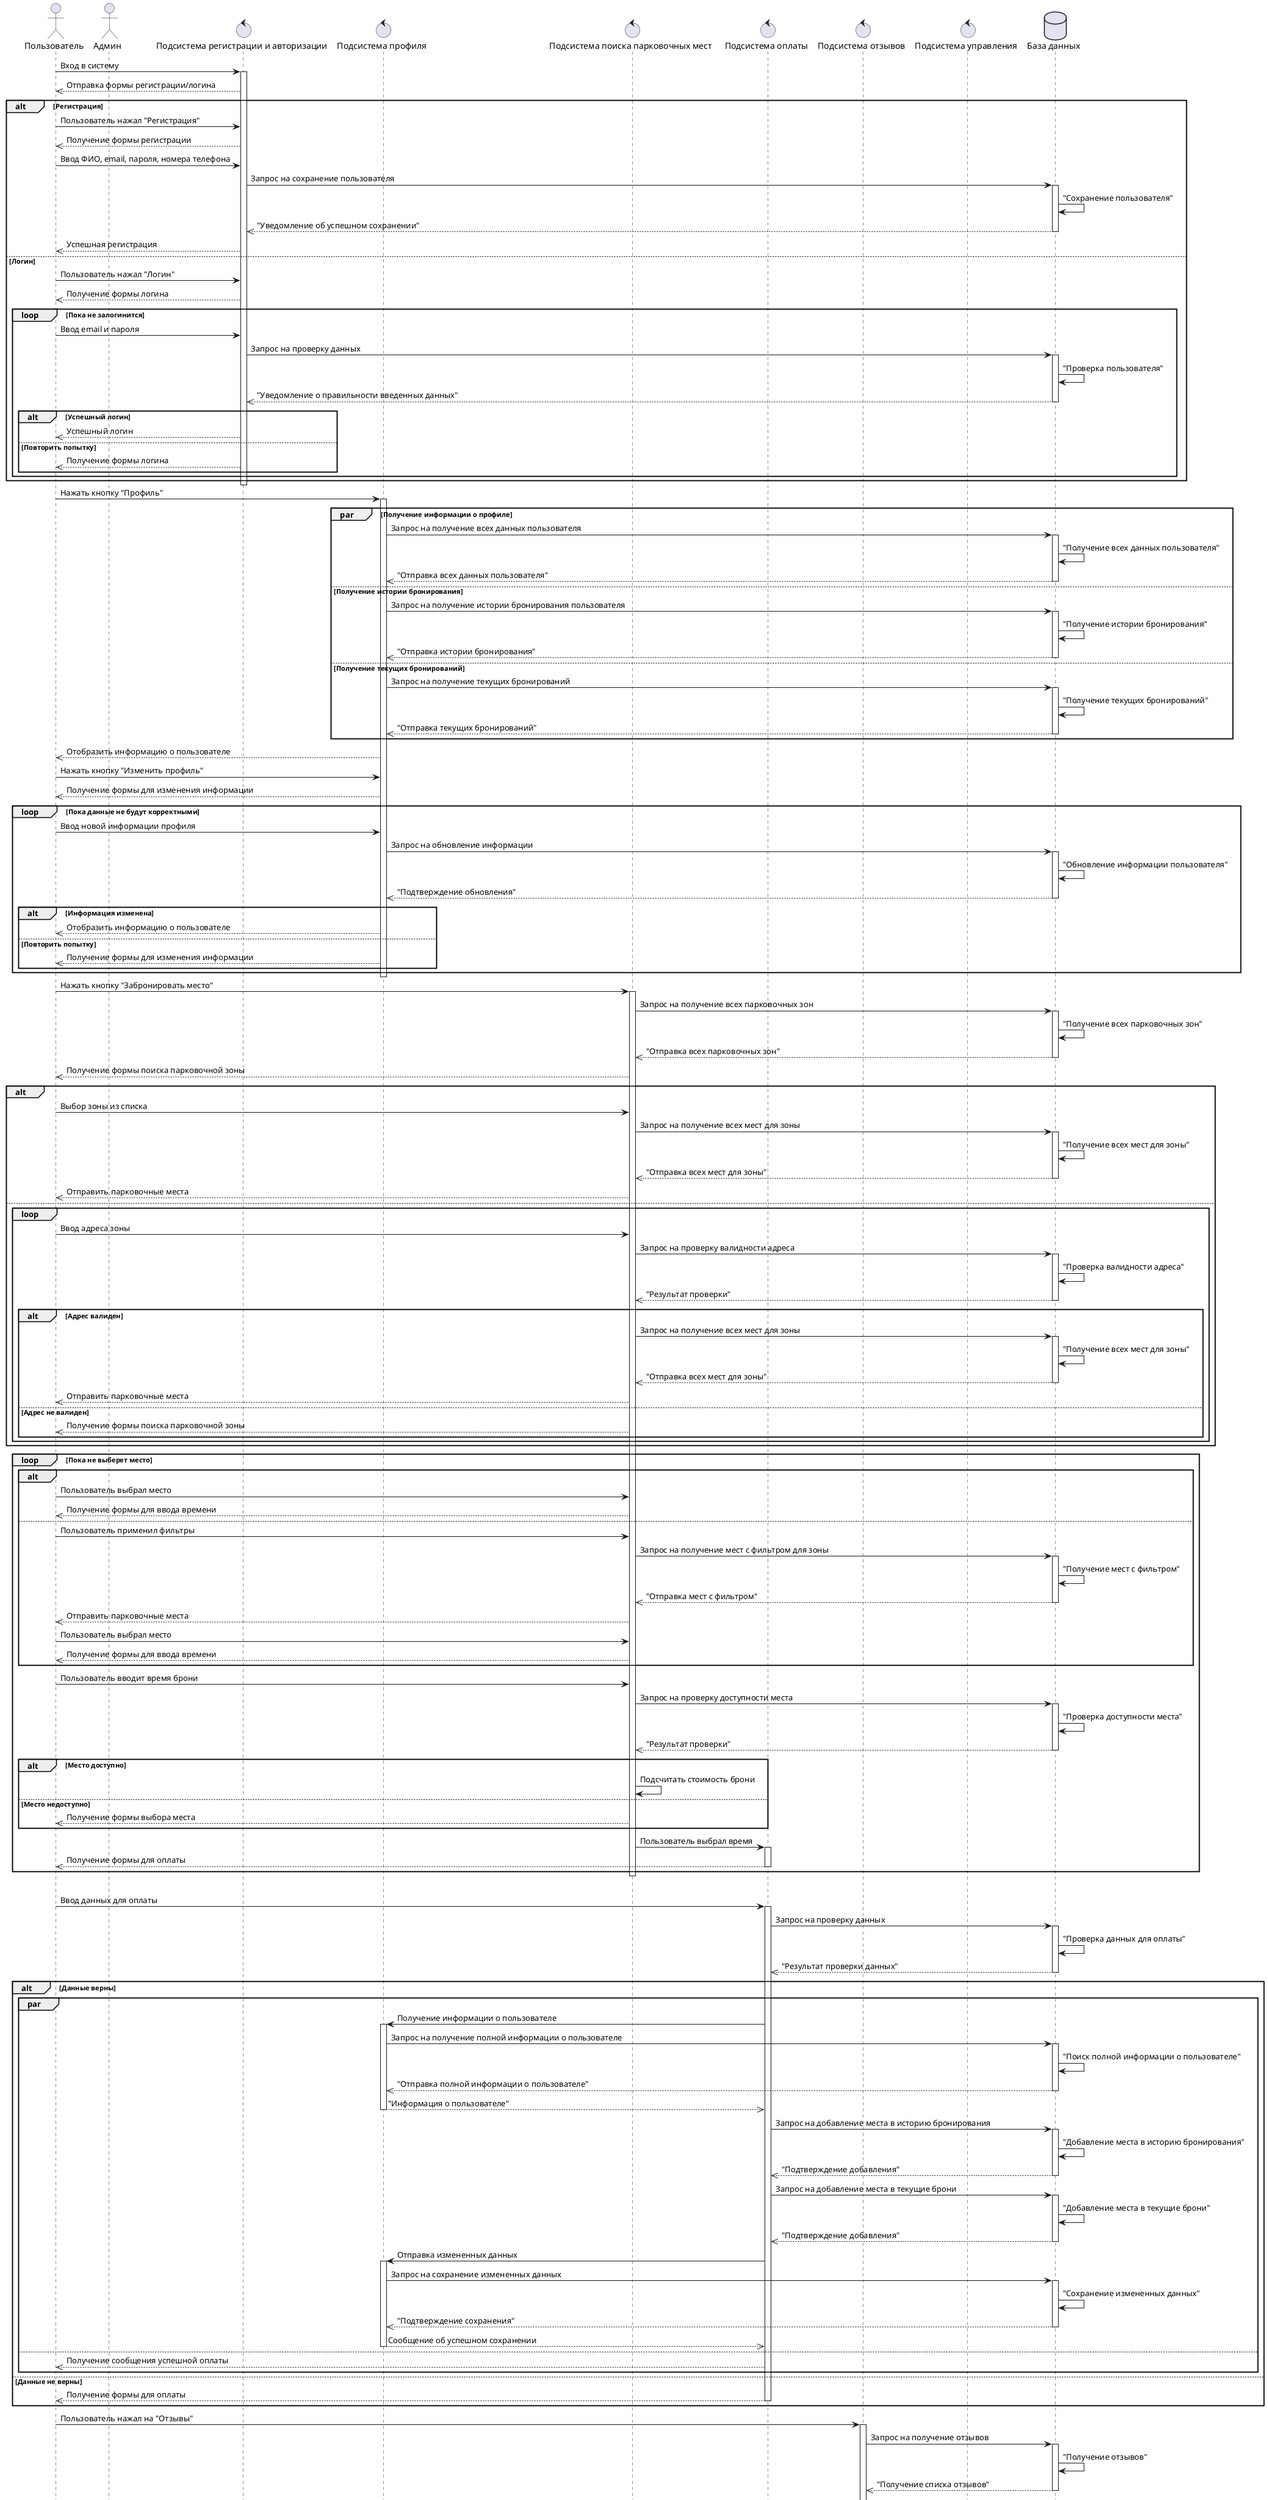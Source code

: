 @startuml
actor User as "Пользователь"
actor Admin as "Админ"
control "Подсистема регистрации и авторизации" as AuthSubsystem
control "Подсистема профиля" as ProfileSubsystem
control "Подсистема поиска парковочных мест" as SearchSubsystem
control "Подсистема оплаты" as PaymentSubsystem
control "Подсистема отзывов" as ReviewSubsystem
control "Подсистема управления" as ManagementSubsystem
database "База данных" as DataBase

User -> AuthSubsystem: Вход в систему
activate AuthSubsystem
AuthSubsystem -->> User: Отправка формы регистрации/логина
alt Регистрация
  User -> AuthSubsystem: Пользователь нажал "Регистрация"
  AuthSubsystem -->> User: Получение формы регистрации
  User -> AuthSubsystem: Ввод ФИО, email, пароля, номера телефона
  AuthSubsystem -> DataBase: Запрос на сохранение пользователя
  activate DataBase
  DataBase -> DataBase: "Cохранение пользователя"
  DataBase -->> AuthSubsystem: "Уведомление об успешном сохранении"
  deactivate DataBase
  AuthSubsystem -->> User: Успешная регистрация
else Логин
  User -> AuthSubsystem: Пользователь нажал "Логин"
  AuthSubsystem -->> User: Получение формы логина
  loop Пока не залогинится
  User -> AuthSubsystem: Ввод email и пароля
  AuthSubsystem -> DataBase: Запрос на проверку данных
  activate DataBase
  DataBase -> DataBase: "Проверка пользователя"
  DataBase -->> AuthSubsystem: "Уведомление о правильности введенных данных"
  deactivate DataBase
    alt Успешный логин
      AuthSubsystem -->> User: Успешный логин
    else Повторить попытку
      AuthSubsystem -->> User: Получение формы логина
    end
  end
end
deactivate AuthSubsystem

User -> ProfileSubsystem: Нажать кнопку "Профиль"
activate ProfileSubsystem
par Получение информации о профиле
  ProfileSubsystem -> DataBase: Запрос на получение всех данных пользователя
  activate DataBase
  DataBase -> DataBase: "Получение всех данных пользователя"
  DataBase -->> ProfileSubsystem: "Отправка всех данных пользователя"
  deactivate DataBase
else Получение истории бронирования
  ProfileSubsystem -> DataBase: Запрос на получение истории бронирования пользователя
  activate DataBase
  DataBase -> DataBase: "Получение истории бронирования"
  DataBase -->> ProfileSubsystem: "Отправка истории бронирования"
  deactivate DataBase
else Получение текущих бронирований
  ProfileSubsystem -> DataBase: Запрос на получение текущих бронирований
  activate DataBase
  DataBase -> DataBase: "Получение текущих бронирований"
  DataBase -->> ProfileSubsystem: "Отправка текущих бронирований"
  deactivate DataBase
end
ProfileSubsystem -->> User: Отобразить информацию о пользователе
User -> ProfileSubsystem: Нажать кнопку "Изменить профиль"
ProfileSubsystem -->> User: Получение формы для изменения информации
loop Пока данные не будут корректными
  User -> ProfileSubsystem: Ввод новой информации профиля
  ProfileSubsystem -> DataBase: Запрос на обновление информации
    activate DataBase
    DataBase -> DataBase: "Обновление информации пользователя"
    DataBase -->> ProfileSubsystem: "Подтверждение обновления"
    deactivate DataBase
  alt Информация изменена
    ProfileSubsystem -->> User: Отобразить информацию о пользователе
  else Повторить попытку
    ProfileSubsystem -->> User: Получение формы для изменения информации
  end
end
deactivate ProfileSubsystem

User -> SearchSubsystem: Нажать кнопку "Забронировать место"
activate SearchSubsystem
SearchSubsystem -> DataBase: Запрос на получение всех парковочных зон
activate DataBase
DataBase -> DataBase: "Получение всех парковочных зон"
DataBase -->> SearchSubsystem: "Отправка всех парковочных зон"
deactivate DataBase
SearchSubsystem -->> User: Получение формы поиска парковочной зоны
alt
  User -> SearchSubsystem: Выбор зоны из списка
  SearchSubsystem -> DataBase: Запрос на получение всех мест для зоны
    activate DataBase
    DataBase -> DataBase: "Получение всех мест для зоны"
    DataBase -->> SearchSubsystem: "Отправка всех мест для зоны"
    deactivate DataBase
  SearchSubsystem -->> User: Отправить парковочные места
else
  loop
    User -> SearchSubsystem: Ввод адреса зоны
     SearchSubsystem -> DataBase: Запрос на проверку валидности адреса
        activate DataBase
        DataBase -> DataBase: "Проверка валидности адреса"
        DataBase -->> SearchSubsystem: "Результат проверки"
        deactivate DataBase
    alt Адрес валиден
     SearchSubsystem -> DataBase: Запрос на получение всех мест для зоны
           activate DataBase
           DataBase -> DataBase: "Получение всех мест для зоны"
           DataBase -->> SearchSubsystem: "Отправка всех мест для зоны"
           deactivate DataBase
      SearchSubsystem -->> User: Отправить парковочные места
    else Адрес не валиден
      SearchSubsystem -->> User: Получение формы поиска парковочной зоны
    end
  end
end
loop Пока не выберет место
alt
  User -> SearchSubsystem: Пользователь выбрал место
  SearchSubsystem -->> User: Получение формы для ввода времени
else
  User -> SearchSubsystem: Пользователь применил фильтры
    SearchSubsystem -> DataBase: Запрос на получение мест с фильтром для зоны
    activate DataBase
    DataBase -> DataBase: "Получение мест с фильтром"
    DataBase -->> SearchSubsystem: "Отправка мест с фильтром"
    deactivate DataBase
  SearchSubsystem -->> User: Отправить парковочные места
  User -> SearchSubsystem: Пользователь выбрал место
  SearchSubsystem -->> User: Получение формы для ввода времени
end

User -> SearchSubsystem: Пользователь вводит время брони
SearchSubsystem -> DataBase: Запрос на проверку доступности места
activate DataBase
DataBase -> DataBase: "Проверка доступности места"
DataBase -->> SearchSubsystem: "Результат проверки"
deactivate DataBase
alt Место доступно
  SearchSubsystem-> SearchSubsystem: Подсчитать стоимость брони
else Место недоступно
  SearchSubsystem -->> User: Получение формы выбора места
end
  SearchSubsystem -> PaymentSubsystem: Пользователь выбрал время
  activate PaymentSubsystem
  PaymentSubsystem -->> User: Получение формы для оплаты
  deactivate PaymentSubsystem
end
deactivate SearchSubsystem

loop
  User -> PaymentSubsystem: Ввод данных для оплаты
  activate PaymentSubsystem
  PaymentSubsystem -> DataBase: Запрос на проверку данных
  activate DataBase
  DataBase -> DataBase: "Проверка данных для оплаты"
  DataBase -->> PaymentSubsystem: "Результат проверки данных"
  deactivate DataBase
  alt Данные верны
    par
      PaymentSubsystem -> ProfileSubsystem: Получение информации о пользователе
      activate ProfileSubsystem
      ProfileSubsystem -> DataBase: Запрос на получение полной информации о пользователе
      activate DataBase
      DataBase -> DataBase: "Поиск полной информации о пользователе"
      DataBase -->> ProfileSubsystem: "Отправка полной информации о пользователе"
      deactivate DataBase
      ProfileSubsystem -->> PaymentSubsystem: "Информация о пользователе"
      deactivate ProfileSubsystem
      PaymentSubsystem -> DataBase: Запрос на добавление места в историю бронирования
      activate DataBase
      DataBase -> DataBase: "Добавление места в историю бронирования"
      DataBase -->> PaymentSubsystem: "Подтверждение добавления"
      deactivate DataBase
      PaymentSubsystem -> DataBase: Запрос на добавление места в текущие брони
      activate DataBase
      DataBase -> DataBase: "Добавление места в текущие брони"
      DataBase -->> PaymentSubsystem: "Подтверждение добавления"
      deactivate DataBase
      PaymentSubsystem -> ProfileSubsystem: Отправка измененных данных
      activate ProfileSubsystem
      ProfileSubsystem -> DataBase: Запрос на сохранение измененных данных
      activate DataBase
      DataBase -> DataBase: "Сохранение измененных данных"
      DataBase -->> ProfileSubsystem: "Подтверждение сохранения"
      deactivate DataBase
      ProfileSubsystem -->> PaymentSubsystem: Сообщение об успешном сохранении
      deactivate ProfileSubsystem
    else
      PaymentSubsystem -->> User: Получение сообщения успешной оплаты
    end
  else Данные не верны
    PaymentSubsystem -->> User: Получение формы для оплаты
    deactivate PaymentSubsystem
end
User -> ReviewSubsystem: Пользователь нажал на "Отзывы"
activate ReviewSubsystem
ReviewSubsystem -> DataBase: Запрос на получение отзывов
activate DataBase
DataBase -> DataBase: "Получение отзывов"
DataBase -->> ReviewSubsystem: "Получение списка отзывов"
deactivate DataBase
ReviewSubsystem -->> User: Получение списка отзывов
User -> ReviewSubsystem: Пользователь нажал "Написать отзыв"
ReviewSubsystem -->> User: Получение формы для написания отзывов
User -> ReviewSubsystem: Ввод отзыва и рейтинга
ReviewSubsystem -> DataBase: Запрос на сохранение отзыва
activate DataBase
DataBase -> DataBase: "Сохранение отзыва"
DataBase -->> ReviewSubsystem: "Подтверждение сохранения отзыва"
deactivate DataBase
ReviewSubsystem -->> User: Получени списка отзывов
deactivate ReviewSubsystem

Admin -> ManagementSubsystem: Админ нажал кнопку "Парковочные зоны"
activate ManagementSubsystem
ManagementSubsystem -->> Admin: Получение формы управления парковочными зонами
alt Создание зоны
  Admin -> ManagementSubsystem: Админ нажал кнопку "Создать"
  ManagementSubsystem -->> Admin: Получение формы создания зоны
  Admin -> ManagementSubsystem: Админ ввел данные для новой зоны
  ManagementSubsystem -> SearchSubsystem: Запрос на добавление новой зоны
  activate SearchSubsystem
    SearchSubsystem -> DataBase: Запрос на добавление зоны
    activate DataBase
    DataBase -> DataBase: "Сохранение зоны"
    DataBase -->> SearchSubsystem: "Подтверждение сохранения зоны"
    deactivate DataBase
  SearchSubsystem -->> ManagementSubsystem: Подтверждение добавления новой зоны
  deactivate SearchSubsystem
  ManagementSubsystem -->> Admin: Получение формы управления парковочными зонами
else Редактирование зоны
  Admin -> ManagementSubsystem: Админ нажал кнопку "Редактировать"
  ManagementSubsystem -> SearchSubsystem: Запрос на получени всех зон
  activate SearchSubsystem
    SearchSubsystem -> DataBase: Запрос на получени всех зон
    activate DataBase
    DataBase -> DataBase: "Получени всех зон"
    DataBase -->> SearchSubsystem: "Возвращение всех зон"
    deactivate DataBase
  SearchSubsystem -->> ManagementSubsystem: Вовзращение всех зон
  deactivate SearchSubsystem
  ManagementSubsystem -->> Admin: Получение формы редактирования зон со всеми зонами
  Admin -> ManagementSubsystem : Выбор зоны для редактирования
  ManagementSubsystem -->> Admin: Отправка формы для редактирования
  Admin -> ManagementSubsystem: Отправка измененных данных
  ManagementSubsystem -> SearchSubsystem: Отправка редактированной зоны
  activate SearchSubsystem
    SearchSubsystem -> DataBase: Запрос на сохранение измененной зоны
    activate DataBase
    DataBase -> DataBase: "Сохранение изменненной зоны"
    DataBase -->> SearchSubsystem: "Подтверждение сохранения"
    deactivate DataBase
  SearchSubsystem -> ManagementSubsystem: Подтверждение сохранения отредактированной зоны
  deactivate SearchSubsystem
  ManagementSubsystem -->> Admin: Получение формы управления парковочными зонами
else  Удаление зоны
  Admin -> ManagementSubsystem: Админ нажал кнопку "Удалить"
  ManagementSubsystem -> SearchSubsystem: Запрос на получени всех зон
  activate SearchSubsystem
    SearchSubsystem -> DataBase: Запрос на получени всех зон
    activate DataBase
    DataBase -> DataBase: "Получени всех зон"
    DataBase -->> SearchSubsystem: "Возвращение всех зон"
    deactivate DataBase
  SearchSubsystem -->> ManagementSubsystem: Вовзращение всех зон
  deactivate SearchSubsystem
  ManagementSubsystem -->> Admin: Получение формы удаления зон со всеми зонами
  Admin -> ManagementSubsystem: Выбор зоны для удаления
  ManagementSubsystem -> SearchSubsystem: Отправка зоны для удаления
  activate SearchSubsystem
    SearchSubsystem -> DataBase: Запрос на получени мест для данной зоны
    activate DataBase
    DataBase -> DataBase: "Получени мест для данной парковочной зоны"
    DataBase -->> SearchSubsystem: "Возвращение мест"
    deactivate DataBase
  SearchSubsystem -> ProfileSubsystem: Отправка мест данной зоны
  activate ProfileSubsystem
    ProfileSubsystem -> DataBase: Запрос на получение пользователей для данных мест
    activate DataBase
    DataBase -> DataBase: "Получение пользователей для данных мест"
    DataBase -->> ProfileSubsystem: "Возвращение пользователей для данных мест"
    deactivate DataBase
    ProfileSubsystem -> DataBase: Запрос на отмену броней для пользователей
    activate DataBase
    DataBase -> DataBase: "Отмена броней для данных пользователей"
    DataBase -->> ProfileSubsystem: "Уведомление об успешной отмене"
    deactivate DataBase
  ProfileSubsystem -> SearchSubsystem: Уведомление об успешном удалении
  deactivate ProfileSubsystem
    SearchSubsystem -> DataBase: Запрос на удаление всех парковочны мест и зоны
    activate DataBase
    DataBase -> DataBase: "Удаление всех парковочны мест и зоны"
    DataBase -->> SearchSubsystem: "Уведомление об успешном удалении"
    deactivate DataBase
  SearchSubsystem -> ManagementSubsystem: Уведомление об успешном удалении зоны и мест
  deactivate SearchSubsystem
  ManagementSubsystem -->> Admin: Получение формы управления парковочными зонами
end

Admin -> ManagementSubsystem: Админ нажал кнопку "Парковочные места"
ManagementSubsystem -->> Admin: Получение формы управления парковочными местами

alt Создание парковочного места
  Admin -> ManagementSubsystem: Админ нажал кнопку "Создать"
  ManagementSubsystem -->> Admin: Получение формы создания парковочного места
  Admin -> ManagementSubsystem: Админ ввел данные для нового парковочного места
  ManagementSubsystem -> SearchSubsystem: Запрос на добавление нового парковочного места
  activate SearchSubsystem
    SearchSubsystem -> DataBase: Запрос на добавление нового парковочного места
    activate DataBase
    DataBase -> DataBase: "Добавление нового парковочного места"
    DataBase -->> SearchSubsystem: "Уведомление об успешном добавлении"
    deactivate DataBase
  SearchSubsystem -> ManagementSubsystem: Подтверждение добавления нового парковочного места
  deactivate SearchSubsystem
  ManagementSubsystem -->> Admin: Получение формы управления парковочными местами

else Редактирование парковочного места
  Admin -> ManagementSubsystem: Админ нажал кнопку "Редактировать"
  ManagementSubsystem -> SearchSubsystem: Запрос получения всех парковочных мест
  activate SearchSubsystem
    SearchSubsystem -> DataBase: Запрос получения всех парковочных мест
    activate DataBase
    DataBase -> DataBase: "Получение всех парковочных мест"
    DataBase -->> SearchSubsystem: "Возвращение всех мест"
    deactivate DataBase
  SearchSubsystem -->> ManagementSubsystem: Возвращение списка всех парковочных мест
  deactivate SearchSubsystem
  ManagementSubsystem -->> Admin: Получение формы редактирования парковочных мест
  Admin -> ManagementSubsystem: Выбор парковочного места для редактирования
  ManagementSubsystem -->> Admin: Отправка формы для редактирования
  Admin -> ManagementSubsystem: Отправка измененных данных
  ManagementSubsystem -> SearchSubsystem: Отправка редактированного парковочного места
  activate SearchSubsystem
    SearchSubsystem -> DataBase: Запрос на сохранение места
    activate DataBase
    DataBase -> DataBase: "Сохранение места"
    DataBase -->> SearchSubsystem: "Уведомление об успешном сохранении"
    deactivate DataBase
  SearchSubsystem -> ManagementSubsystem: Подтверждение сохранения измененного парковочного места
  deactivate SearchSubsystem
  ManagementSubsystem -->> Admin: Получение формы управления парковочными местами

else Удаление парковочного места
  Admin -> ManagementSubsystem: Админ нажал кнопку "Удалить"
  ManagementSubsystem -> SearchSubsystem: Запрос получения всех парковочных мест
  activate SearchSubsystem
    SearchSubsystem -> DataBase: Запрос получения всех парковочных мест
    activate DataBase
    DataBase -> DataBase: "Получение всех парковочных мест"
    DataBase -->> SearchSubsystem: "Возвращение всех мест"
    deactivate DataBase
  SearchSubsystem -->> ManagementSubsystem: Возвращение списка всех парковочных мест
  deactivate SearchSubsystem
  ManagementSubsystem -->> Admin: Получение формы удаления парковочных мест
  Admin -> ManagementSubsystem: Выбор парковочного места для удаления
  ManagementSubsystem -> SearchSubsystem: Отправка парковочного места для удаления
  activate SearchSubsystem
    SearchSubsystem -> DataBase: Запрос на удаление парковочного места
    activate DataBase
    DataBase -> DataBase: "Удаление парковочного места"
    DataBase -->> SearchSubsystem: "Уведомление об успешном удалении"
    deactivate DataBase
  SearchSubsystem -> ManagementSubsystem: Подтверждение удаления парковочного места
  deactivate SearchSubsystem
  ManagementSubsystem -->> Admin: Получение формы управления парковочными местами
end

Admin -> ManagementSubsystem: Админ нажал кнопку "Мониторинг бронирования"
ManagementSubsystem -> ProfileSubsystem: Запрос на получение всех пользователей и их активных броней
activate ProfileSubsystem
    ProfileSubsystem -> DataBase: Запрос получения всех пользователей
    activate DataBase
    DataBase -> DataBase: "Получение всех пользователей"
    DataBase -->> ProfileSubsystem: "Возвращение всех пользователей"
    deactivate DataBase
ProfileSubsystem -> SearchSubsystem: Запрос на получение активных броней для пользователей
activate SearchSubsystem
    SearchSubsystem -> DataBase: Запрос на получение активных броней для пользователей
    activate DataBase
    DataBase -> DataBase: "Получение активных броней для пользователей"
    DataBase -->> SearchSubsystem: "Возвращение активных броней для пользователей"
    deactivate DataBase
SearchSubsystem -->> ProfileSubsystem: Возвращение активных броней для пользователей
deactivate SearchSubsystem
ProfileSubsystem -->> ManagementSubsystem: Получение пользователей и мест
deactivate ProfileSubsystem
ManagementSubsystem -->> Admin: Получение формы с пользователями и их местами
Admin -> ManagementSubsystem: Выбор пользователя
ManagementSubsystem -->> Admin: Получение формы с активными бронями пользователя
Admin -> ManagementSubsystem: Выбор места для отмены брони
ManagementSubsystem -> SearchSubsystem: Запрос на удаление места из активных броней
activate SearchSubsystem
    SearchSubsystem -> DataBase: Запрос на удаление места из активных броней
    activate DataBase
    DataBase -> DataBase: "Удаление места из активных броней"
    DataBase -->> SearchSubsystem: "Уведомление об успешном удалении"
    deactivate DataBase
SearchSubsystem -->> ManagementSubsystem: Подтверждение удаления
deactivate SearchSubsystem
ManagementSubsystem -->> Admin: Подтверждение удаления

Admin -> ManagementSubsystem: Админ нажал кнопку "Выдать роль"
ManagementSubsystem -> ProfileSubsystem: Запрос на получение всех пользователей
activate ProfileSubsystem
    ProfileSubsystem -> DataBase: Запрос получения всех пользователей
    activate DataBase
    DataBase -> DataBase: "Получение всех пользователей"
    DataBase -->> ProfileSubsystem: "Возвращение всех пользователей"
    deactivate DataBase
ProfileSubsystem -->> ManagementSubsystem: Отправка всех мест
deactivate ProfileSubsystem
ManagementSubsystem -->> Admin: Отравка формы для выдачи роли
Admin -> ManagementSubsystem: Выбор пользователя для выдачи роли "Администратор"
ManagementSubsystem -> ProfileSubsystem: Запрос на выдачу роли данному пользователю
activate ProfileSubsystem
    ProfileSubsystem -> DataBase: Запрос на выдачу роли данному пользователю
    activate DataBase
    DataBase -> DataBase: "Выдача роли пользователю"
    DataBase -->> ProfileSubsystem: "Уведомлении об изменении роли"
    deactivate DataBase
ProfileSubsystem -->> ManagementSubsystem: Подтверждение выдачи роли
deactivate ProfileSubsystem
ManagementSubsystem -->> Admin: Подтверждение выдачи роли
deactivate ManagementSubsystem
@enduml
